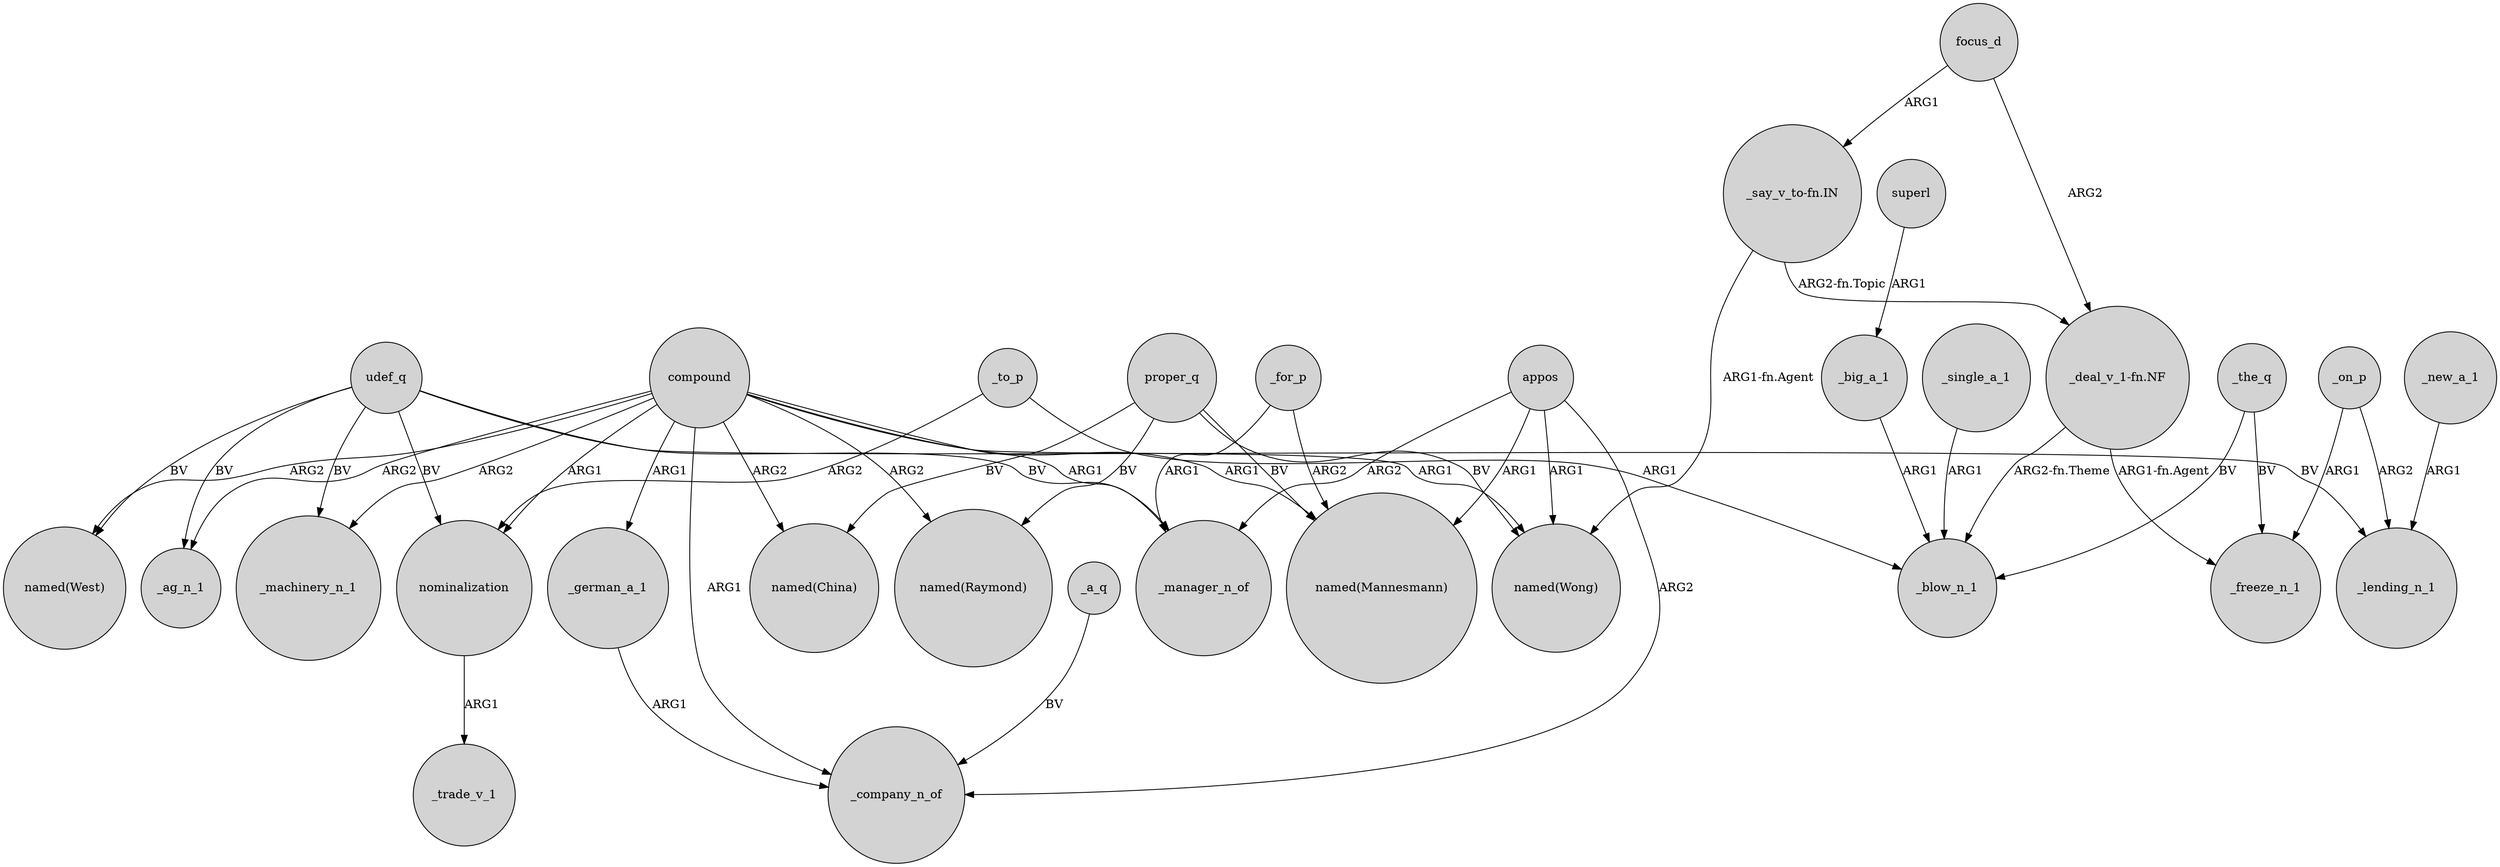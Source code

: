 digraph {
	node [shape=circle style=filled]
	_for_p -> _manager_n_of [label=ARG1]
	udef_q -> _machinery_n_1 [label=BV]
	compound -> "named(West)" [label=ARG2]
	_for_p -> "named(Mannesmann)" [label=ARG2]
	compound -> _manager_n_of [label=ARG1]
	udef_q -> _lending_n_1 [label=BV]
	focus_d -> "_deal_v_1-fn.NF" [label=ARG2]
	proper_q -> "named(Wong)" [label=BV]
	proper_q -> "named(Mannesmann)" [label=BV]
	_the_q -> _freeze_n_1 [label=BV]
	compound -> "named(Mannesmann)" [label=ARG1]
	appos -> "named(Wong)" [label=ARG1]
	compound -> "named(Raymond)" [label=ARG2]
	nominalization -> _trade_v_1 [label=ARG1]
	udef_q -> _ag_n_1 [label=BV]
	compound -> _ag_n_1 [label=ARG2]
	compound -> _german_a_1 [label=ARG1]
	compound -> _company_n_of [label=ARG1]
	_big_a_1 -> _blow_n_1 [label=ARG1]
	_on_p -> _freeze_n_1 [label=ARG1]
	_to_p -> nominalization [label=ARG2]
	compound -> "named(China)" [label=ARG2]
	appos -> _company_n_of [label=ARG2]
	_to_p -> _blow_n_1 [label=ARG1]
	udef_q -> "named(West)" [label=BV]
	proper_q -> "named(Raymond)" [label=BV]
	udef_q -> nominalization [label=BV]
	_a_q -> _company_n_of [label=BV]
	proper_q -> "named(China)" [label=BV]
	"_deal_v_1-fn.NF" -> _freeze_n_1 [label="ARG1-fn.Agent"]
	udef_q -> _manager_n_of [label=BV]
	"_say_v_to-fn.IN" -> "named(Wong)" [label="ARG1-fn.Agent"]
	appos -> "named(Mannesmann)" [label=ARG1]
	"_say_v_to-fn.IN" -> "_deal_v_1-fn.NF" [label="ARG2-fn.Topic"]
	compound -> "named(Wong)" [label=ARG1]
	_german_a_1 -> _company_n_of [label=ARG1]
	compound -> _machinery_n_1 [label=ARG2]
	_the_q -> _blow_n_1 [label=BV]
	superl -> _big_a_1 [label=ARG1]
	_new_a_1 -> _lending_n_1 [label=ARG1]
	appos -> _manager_n_of [label=ARG2]
	compound -> nominalization [label=ARG1]
	"_deal_v_1-fn.NF" -> _blow_n_1 [label="ARG2-fn.Theme"]
	_on_p -> _lending_n_1 [label=ARG2]
	focus_d -> "_say_v_to-fn.IN" [label=ARG1]
	_single_a_1 -> _blow_n_1 [label=ARG1]
}
